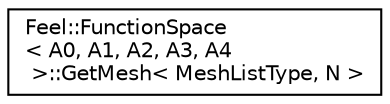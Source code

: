digraph "Graphical Class Hierarchy"
{
 // LATEX_PDF_SIZE
  edge [fontname="Helvetica",fontsize="10",labelfontname="Helvetica",labelfontsize="10"];
  node [fontname="Helvetica",fontsize="10",shape=record];
  rankdir="LR";
  Node0 [label="Feel::FunctionSpace\l\< A0, A1, A2, A3, A4\l \>::GetMesh\< MeshListType, N \>",height=0.2,width=0.4,color="black", fillcolor="white", style="filled",URL="$structFeel_1_1FunctionSpace_1_1GetMesh.html",tooltip=" "];
}
